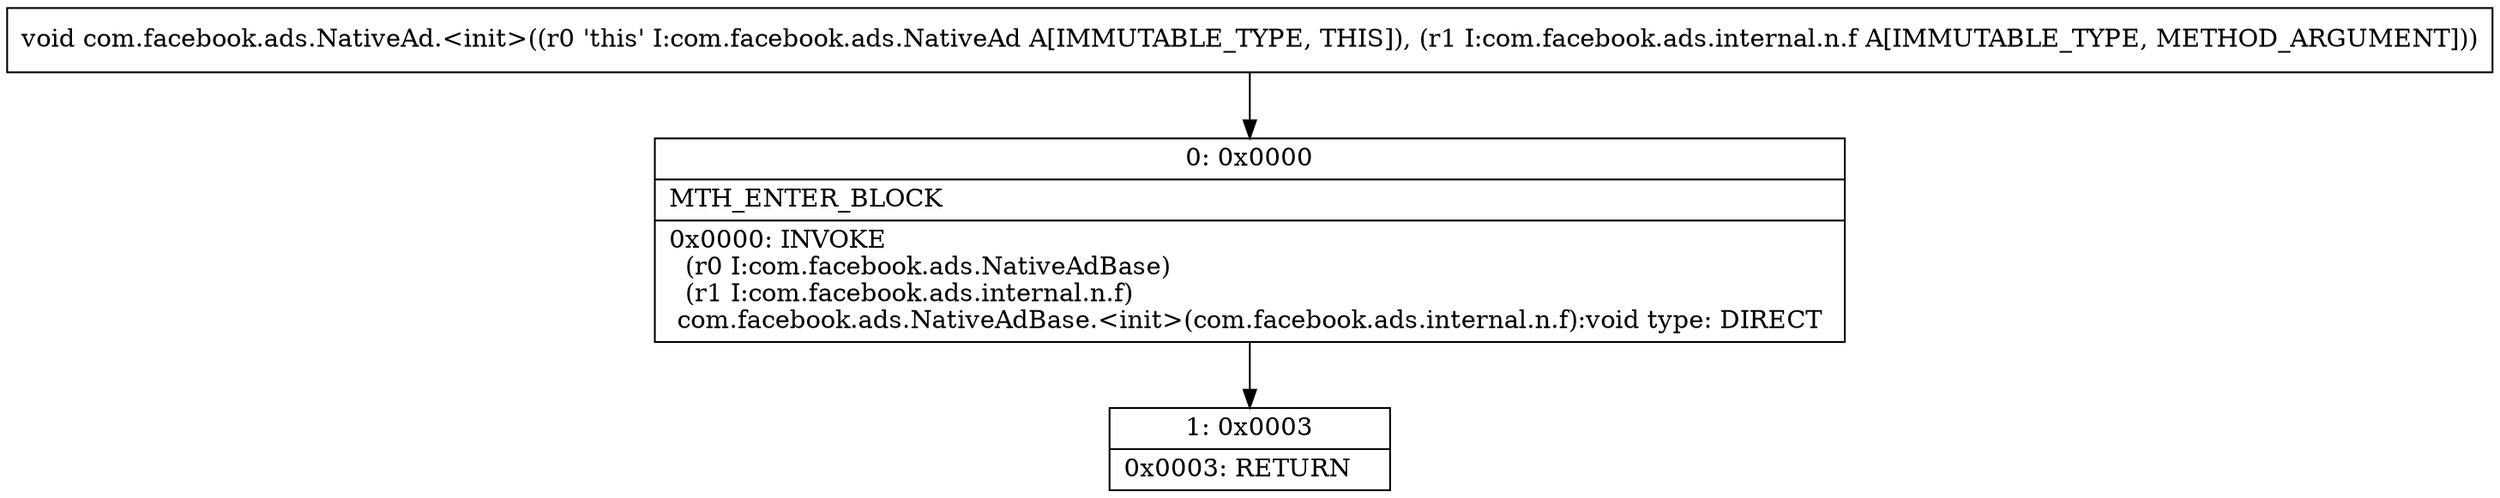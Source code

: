 digraph "CFG forcom.facebook.ads.NativeAd.\<init\>(Lcom\/facebook\/ads\/internal\/n\/f;)V" {
Node_0 [shape=record,label="{0\:\ 0x0000|MTH_ENTER_BLOCK\l|0x0000: INVOKE  \l  (r0 I:com.facebook.ads.NativeAdBase)\l  (r1 I:com.facebook.ads.internal.n.f)\l com.facebook.ads.NativeAdBase.\<init\>(com.facebook.ads.internal.n.f):void type: DIRECT \l}"];
Node_1 [shape=record,label="{1\:\ 0x0003|0x0003: RETURN   \l}"];
MethodNode[shape=record,label="{void com.facebook.ads.NativeAd.\<init\>((r0 'this' I:com.facebook.ads.NativeAd A[IMMUTABLE_TYPE, THIS]), (r1 I:com.facebook.ads.internal.n.f A[IMMUTABLE_TYPE, METHOD_ARGUMENT])) }"];
MethodNode -> Node_0;
Node_0 -> Node_1;
}

